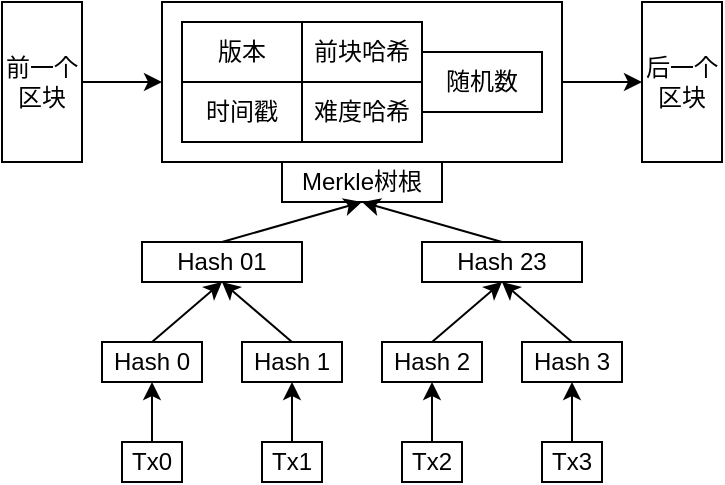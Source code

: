 <mxfile version="20.5.1" type="github">
  <diagram id="Rr_SapjKyaJtQ2wiv46B" name="第 1 页">
    <mxGraphModel dx="854" dy="451" grid="1" gridSize="10" guides="1" tooltips="1" connect="1" arrows="0" fold="1" page="1" pageScale="1" pageWidth="827" pageHeight="1169" math="0" shadow="0">
      <root>
        <mxCell id="0" />
        <mxCell id="1" parent="0" />
        <mxCell id="MB6k3B4G19l556soDYdY-13" style="edgeStyle=orthogonalEdgeStyle;rounded=0;orthogonalLoop=1;jettySize=auto;html=1;exitX=1;exitY=0.5;exitDx=0;exitDy=0;entryX=0;entryY=0.5;entryDx=0;entryDy=0;" edge="1" parent="1" source="MB6k3B4G19l556soDYdY-2" target="MB6k3B4G19l556soDYdY-3">
          <mxGeometry relative="1" as="geometry" />
        </mxCell>
        <mxCell id="MB6k3B4G19l556soDYdY-2" value="" style="rounded=0;whiteSpace=wrap;html=1;" vertex="1" parent="1">
          <mxGeometry x="120" y="80" width="200" height="80" as="geometry" />
        </mxCell>
        <mxCell id="MB6k3B4G19l556soDYdY-3" value="后一个区块" style="rounded=0;whiteSpace=wrap;html=1;" vertex="1" parent="1">
          <mxGeometry x="360" y="80" width="40" height="80" as="geometry" />
        </mxCell>
        <mxCell id="MB6k3B4G19l556soDYdY-5" value="版本" style="rounded=0;whiteSpace=wrap;html=1;" vertex="1" parent="1">
          <mxGeometry x="130" y="90" width="60" height="30" as="geometry" />
        </mxCell>
        <mxCell id="MB6k3B4G19l556soDYdY-6" value="时间戳" style="rounded=0;whiteSpace=wrap;html=1;" vertex="1" parent="1">
          <mxGeometry x="130" y="120" width="60" height="30" as="geometry" />
        </mxCell>
        <mxCell id="MB6k3B4G19l556soDYdY-7" value="前块哈希" style="rounded=0;whiteSpace=wrap;html=1;" vertex="1" parent="1">
          <mxGeometry x="190" y="90" width="60" height="30" as="geometry" />
        </mxCell>
        <mxCell id="MB6k3B4G19l556soDYdY-8" value="难度哈希&lt;span style=&quot;color: rgba(0, 0, 0, 0); font-family: monospace; font-size: 0px; text-align: start;&quot;&gt;%3CmxGraphModel%3E%3Croot%3E%3CmxCell%20id%3D%220%22%2F%3E%3CmxCell%20id%3D%221%22%20parent%3D%220%22%2F%3E%3CmxCell%20id%3D%222%22%20value%3D%22%E7%89%88%E6%9C%AC%22%20style%3D%22rounded%3D1%3BwhiteSpace%3Dwrap%3Bhtml%3D1%3B%22%20vertex%3D%221%22%20parent%3D%221%22%3E%3CmxGeometry%20x%3D%22130%22%20y%3D%2290%22%20width%3D%2260%22%20height%3D%2230%22%20as%3D%22geometry%22%2F%3E%3C%2FmxCell%3E%3C%2Froot%3E%3C%2FmxGraphModel%3E&lt;/span&gt;" style="rounded=0;whiteSpace=wrap;html=1;" vertex="1" parent="1">
          <mxGeometry x="190" y="120" width="60" height="30" as="geometry" />
        </mxCell>
        <mxCell id="MB6k3B4G19l556soDYdY-9" value="随机数" style="rounded=0;whiteSpace=wrap;html=1;" vertex="1" parent="1">
          <mxGeometry x="250" y="105" width="60" height="30" as="geometry" />
        </mxCell>
        <mxCell id="MB6k3B4G19l556soDYdY-12" style="edgeStyle=orthogonalEdgeStyle;rounded=0;orthogonalLoop=1;jettySize=auto;html=1;exitX=1;exitY=0.5;exitDx=0;exitDy=0;entryX=0;entryY=0.5;entryDx=0;entryDy=0;" edge="1" parent="1" source="MB6k3B4G19l556soDYdY-11" target="MB6k3B4G19l556soDYdY-2">
          <mxGeometry relative="1" as="geometry" />
        </mxCell>
        <mxCell id="MB6k3B4G19l556soDYdY-11" value="前一个区块" style="rounded=0;whiteSpace=wrap;html=1;" vertex="1" parent="1">
          <mxGeometry x="40" y="80" width="40" height="80" as="geometry" />
        </mxCell>
        <mxCell id="MB6k3B4G19l556soDYdY-15" value="Merkle树根" style="rounded=0;whiteSpace=wrap;html=1;" vertex="1" parent="1">
          <mxGeometry x="180" y="160" width="80" height="20" as="geometry" />
        </mxCell>
        <mxCell id="MB6k3B4G19l556soDYdY-32" style="edgeStyle=orthogonalEdgeStyle;rounded=0;orthogonalLoop=1;jettySize=auto;html=1;exitX=0.5;exitY=0;exitDx=0;exitDy=0;entryX=0.5;entryY=1;entryDx=0;entryDy=0;" edge="1" parent="1" source="MB6k3B4G19l556soDYdY-16" target="MB6k3B4G19l556soDYdY-23">
          <mxGeometry relative="1" as="geometry" />
        </mxCell>
        <mxCell id="MB6k3B4G19l556soDYdY-16" value="Tx0" style="rounded=0;whiteSpace=wrap;html=1;" vertex="1" parent="1">
          <mxGeometry x="100" y="300" width="30" height="20" as="geometry" />
        </mxCell>
        <mxCell id="MB6k3B4G19l556soDYdY-33" style="edgeStyle=orthogonalEdgeStyle;rounded=0;orthogonalLoop=1;jettySize=auto;html=1;exitX=0.5;exitY=0;exitDx=0;exitDy=0;entryX=0.5;entryY=1;entryDx=0;entryDy=0;" edge="1" parent="1" source="MB6k3B4G19l556soDYdY-17" target="MB6k3B4G19l556soDYdY-25">
          <mxGeometry relative="1" as="geometry" />
        </mxCell>
        <mxCell id="MB6k3B4G19l556soDYdY-17" value="Tx1" style="rounded=0;whiteSpace=wrap;html=1;" vertex="1" parent="1">
          <mxGeometry x="170" y="300" width="30" height="20" as="geometry" />
        </mxCell>
        <mxCell id="MB6k3B4G19l556soDYdY-34" style="edgeStyle=orthogonalEdgeStyle;rounded=0;orthogonalLoop=1;jettySize=auto;html=1;exitX=0.5;exitY=0;exitDx=0;exitDy=0;entryX=0.5;entryY=1;entryDx=0;entryDy=0;" edge="1" parent="1" source="MB6k3B4G19l556soDYdY-18" target="MB6k3B4G19l556soDYdY-26">
          <mxGeometry relative="1" as="geometry" />
        </mxCell>
        <mxCell id="MB6k3B4G19l556soDYdY-18" value="Tx2" style="rounded=0;whiteSpace=wrap;html=1;" vertex="1" parent="1">
          <mxGeometry x="240" y="300" width="30" height="20" as="geometry" />
        </mxCell>
        <mxCell id="MB6k3B4G19l556soDYdY-35" style="edgeStyle=orthogonalEdgeStyle;rounded=0;orthogonalLoop=1;jettySize=auto;html=1;exitX=0.5;exitY=0;exitDx=0;exitDy=0;entryX=0.5;entryY=1;entryDx=0;entryDy=0;" edge="1" parent="1" source="MB6k3B4G19l556soDYdY-19" target="MB6k3B4G19l556soDYdY-27">
          <mxGeometry relative="1" as="geometry" />
        </mxCell>
        <mxCell id="MB6k3B4G19l556soDYdY-19" value="Tx3" style="rounded=0;whiteSpace=wrap;html=1;" vertex="1" parent="1">
          <mxGeometry x="310" y="300" width="30" height="20" as="geometry" />
        </mxCell>
        <mxCell id="MB6k3B4G19l556soDYdY-48" style="orthogonalLoop=1;jettySize=auto;html=1;exitX=0.5;exitY=0;exitDx=0;exitDy=0;entryX=0.5;entryY=1;entryDx=0;entryDy=0;" edge="1" parent="1" source="MB6k3B4G19l556soDYdY-23" target="MB6k3B4G19l556soDYdY-37">
          <mxGeometry relative="1" as="geometry" />
        </mxCell>
        <mxCell id="MB6k3B4G19l556soDYdY-23" value="Hash 0" style="rounded=0;whiteSpace=wrap;html=1;" vertex="1" parent="1">
          <mxGeometry x="90" y="250" width="50" height="20" as="geometry" />
        </mxCell>
        <mxCell id="MB6k3B4G19l556soDYdY-50" style="edgeStyle=none;orthogonalLoop=1;jettySize=auto;html=1;exitX=0.5;exitY=0;exitDx=0;exitDy=0;entryX=0.5;entryY=1;entryDx=0;entryDy=0;" edge="1" parent="1" source="MB6k3B4G19l556soDYdY-25" target="MB6k3B4G19l556soDYdY-37">
          <mxGeometry relative="1" as="geometry" />
        </mxCell>
        <mxCell id="MB6k3B4G19l556soDYdY-25" value="Hash 1" style="rounded=0;whiteSpace=wrap;html=1;" vertex="1" parent="1">
          <mxGeometry x="160" y="250" width="50" height="20" as="geometry" />
        </mxCell>
        <mxCell id="MB6k3B4G19l556soDYdY-51" style="edgeStyle=none;orthogonalLoop=1;jettySize=auto;html=1;exitX=0.5;exitY=0;exitDx=0;exitDy=0;entryX=0.5;entryY=1;entryDx=0;entryDy=0;" edge="1" parent="1" source="MB6k3B4G19l556soDYdY-26" target="MB6k3B4G19l556soDYdY-39">
          <mxGeometry relative="1" as="geometry">
            <mxPoint x="270" y="230" as="targetPoint" />
          </mxGeometry>
        </mxCell>
        <mxCell id="MB6k3B4G19l556soDYdY-26" value="Hash 2" style="rounded=0;whiteSpace=wrap;html=1;" vertex="1" parent="1">
          <mxGeometry x="230" y="250" width="50" height="20" as="geometry" />
        </mxCell>
        <mxCell id="MB6k3B4G19l556soDYdY-52" style="edgeStyle=none;orthogonalLoop=1;jettySize=auto;html=1;exitX=0.5;exitY=0;exitDx=0;exitDy=0;startArrow=none;" edge="1" parent="1" source="MB6k3B4G19l556soDYdY-39">
          <mxGeometry relative="1" as="geometry">
            <mxPoint x="280" y="220" as="targetPoint" />
          </mxGeometry>
        </mxCell>
        <mxCell id="MB6k3B4G19l556soDYdY-60" style="edgeStyle=none;orthogonalLoop=1;jettySize=auto;html=1;exitX=0.5;exitY=0;exitDx=0;exitDy=0;entryX=0.5;entryY=1;entryDx=0;entryDy=0;strokeWidth=1;" edge="1" parent="1" source="MB6k3B4G19l556soDYdY-27" target="MB6k3B4G19l556soDYdY-39">
          <mxGeometry relative="1" as="geometry" />
        </mxCell>
        <mxCell id="MB6k3B4G19l556soDYdY-27" value="Hash 3" style="rounded=0;whiteSpace=wrap;html=1;" vertex="1" parent="1">
          <mxGeometry x="300" y="250" width="50" height="20" as="geometry" />
        </mxCell>
        <mxCell id="MB6k3B4G19l556soDYdY-53" style="edgeStyle=none;orthogonalLoop=1;jettySize=auto;html=1;exitX=0.5;exitY=0;exitDx=0;exitDy=0;entryX=0.5;entryY=1;entryDx=0;entryDy=0;" edge="1" parent="1" source="MB6k3B4G19l556soDYdY-37" target="MB6k3B4G19l556soDYdY-15">
          <mxGeometry relative="1" as="geometry" />
        </mxCell>
        <mxCell id="MB6k3B4G19l556soDYdY-37" value="Hash 01" style="rounded=0;whiteSpace=wrap;html=1;" vertex="1" parent="1">
          <mxGeometry x="110" y="200" width="80" height="20" as="geometry" />
        </mxCell>
        <mxCell id="MB6k3B4G19l556soDYdY-54" style="edgeStyle=none;orthogonalLoop=1;jettySize=auto;html=1;exitX=0.5;exitY=0;exitDx=0;exitDy=0;" edge="1" parent="1" source="MB6k3B4G19l556soDYdY-39">
          <mxGeometry relative="1" as="geometry">
            <mxPoint x="220" y="180" as="targetPoint" />
          </mxGeometry>
        </mxCell>
        <mxCell id="MB6k3B4G19l556soDYdY-55" style="edgeStyle=none;orthogonalLoop=1;jettySize=auto;html=1;exitX=0;exitY=0.5;exitDx=0;exitDy=0;" edge="1" parent="1" source="MB6k3B4G19l556soDYdY-23" target="MB6k3B4G19l556soDYdY-23">
          <mxGeometry relative="1" as="geometry" />
        </mxCell>
        <mxCell id="MB6k3B4G19l556soDYdY-39" value="Hash 23" style="rounded=0;whiteSpace=wrap;html=1;" vertex="1" parent="1">
          <mxGeometry x="250" y="200" width="80" height="20" as="geometry" />
        </mxCell>
      </root>
    </mxGraphModel>
  </diagram>
</mxfile>
